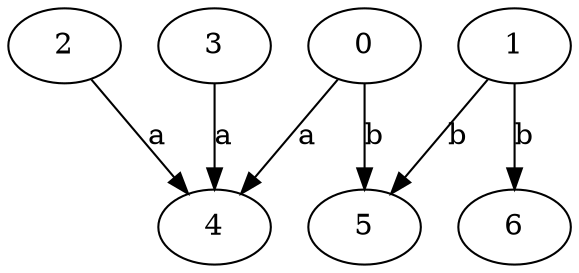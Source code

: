 strict digraph  {
2;
0;
1;
3;
4;
5;
6;
2 -> 4  [label=a];
0 -> 4  [label=a];
0 -> 5  [label=b];
1 -> 5  [label=b];
1 -> 6  [label=b];
3 -> 4  [label=a];
}
